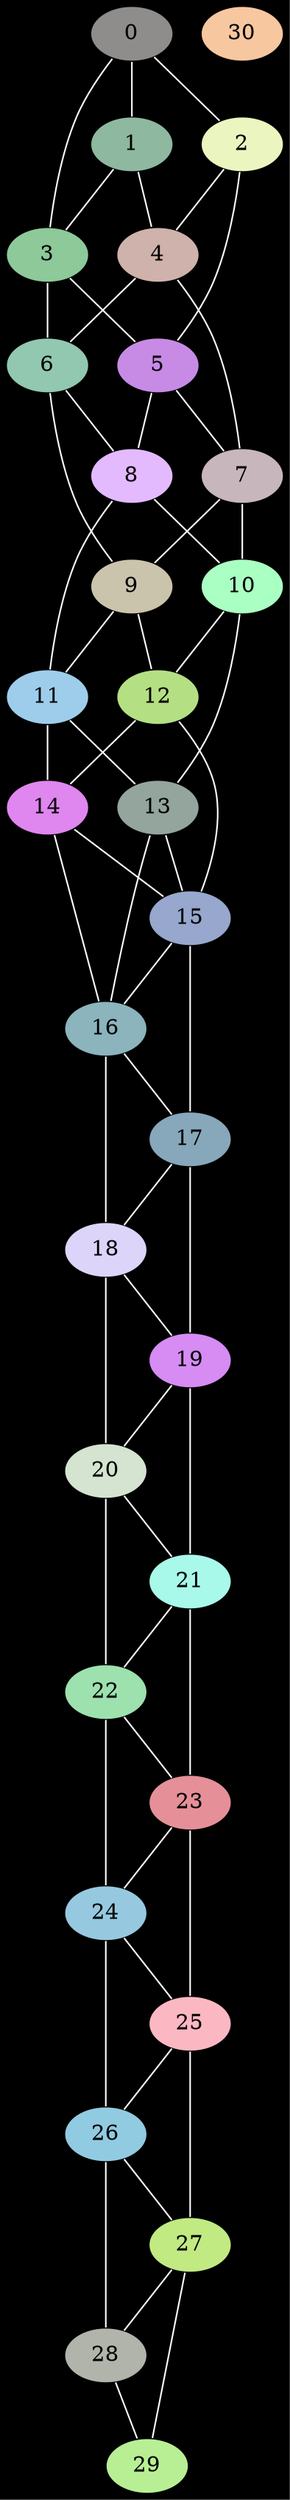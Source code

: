 graph G {
    bgcolor=black;
    edge [color=white];
    0 [style=filled, fillcolor="#8E8D8C"];
    0 -- 1;
    0 -- 2;
    0 -- 3;
    1 [style=filled, fillcolor="#8EB89F"];
    1 -- 3;
    1 -- 4;
    2 [style=filled, fillcolor="#EAF5C0"];
    2 -- 4;
    2 -- 5;
    3 [style=filled, fillcolor="#8DC999"];
    3 -- 5;
    3 -- 6;
    4 [style=filled, fillcolor="#CEB2AB"];
    4 -- 6;
    4 -- 7;
    5 [style=filled, fillcolor="#C78BE6"];
    5 -- 7;
    5 -- 8;
    6 [style=filled, fillcolor="#92C7B0"];
    6 -- 8;
    6 -- 9;
    7 [style=filled, fillcolor="#C7B7BC"];
    7 -- 9;
    7 -- 10;
    8 [style=filled, fillcolor="#E4BAFE"];
    8 -- 10;
    8 -- 11;
    9 [style=filled, fillcolor="#CBC4AC"];
    9 -- 11;
    9 -- 12;
    10 [style=filled, fillcolor="#AAFFC3"];
    10 -- 12;
    10 -- 13;
    11 [style=filled, fillcolor="#9ECDEC"];
    11 -- 13;
    11 -- 14;
    12 [style=filled, fillcolor="#B4E083"];
    12 -- 14;
    12 -- 15;
    13 [style=filled, fillcolor="#93A59C"];
    13 -- 15;
    13 -- 16;
    14 [style=filled, fillcolor="#E086EF"];
    14 -- 15;
    14 -- 16;
    15 [style=filled, fillcolor="#97A7CD"];
    15 -- 16;
    15 -- 17;
    16 [style=filled, fillcolor="#8BB4BD"];
    16 -- 17;
    16 -- 18;
    17 [style=filled, fillcolor="#87A7BA"];
    17 -- 18;
    17 -- 19;
    18 [style=filled, fillcolor="#DDD4F9"];
    18 -- 19;
    18 -- 20;
    19 [style=filled, fillcolor="#D68CF3"];
    19 -- 20;
    19 -- 21;
    20 [style=filled, fillcolor="#D4E4D0"];
    20 -- 21;
    20 -- 22;
    21 [style=filled, fillcolor="#A8F9EA"];
    21 -- 22;
    21 -- 23;
    22 [style=filled, fillcolor="#9DE1AF"];
    22 -- 23;
    22 -- 24;
    23 [style=filled, fillcolor="#E59098"];
    23 -- 24;
    23 -- 25;
    24 [style=filled, fillcolor="#96C9E0"];
    24 -- 25;
    24 -- 26;
    25 [style=filled, fillcolor="#FBB8C3"];
    25 -- 26;
    25 -- 27;
    26 [style=filled, fillcolor="#91CBE1"];
    26 -- 27;
    26 -- 28;
    27 [style=filled, fillcolor="#C1EA82"];
    27 -- 28;
    27 -- 29;
    28 [style=filled, fillcolor="#B1B4AA"];
    28 -- 29;
    29 [style=filled, fillcolor="#B8EF94"];
    30 [style=filled, fillcolor="#F7C7A0"];
}
